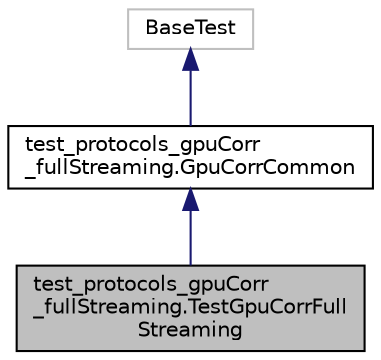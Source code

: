 digraph "test_protocols_gpuCorr_fullStreaming.TestGpuCorrFullStreaming"
{
  edge [fontname="Helvetica",fontsize="10",labelfontname="Helvetica",labelfontsize="10"];
  node [fontname="Helvetica",fontsize="10",shape=record];
  Node0 [label="test_protocols_gpuCorr\l_fullStreaming.TestGpuCorrFull\lStreaming",height=0.2,width=0.4,color="black", fillcolor="grey75", style="filled", fontcolor="black"];
  Node1 -> Node0 [dir="back",color="midnightblue",fontsize="10",style="solid",fontname="Helvetica"];
  Node1 [label="test_protocols_gpuCorr\l_fullStreaming.GpuCorrCommon",height=0.2,width=0.4,color="black", fillcolor="white", style="filled",URL="$classtest__protocols__gpuCorr__fullStreaming_1_1GpuCorrCommon.html"];
  Node2 -> Node1 [dir="back",color="midnightblue",fontsize="10",style="solid",fontname="Helvetica"];
  Node2 [label="BaseTest",height=0.2,width=0.4,color="grey75", fillcolor="white", style="filled"];
}
